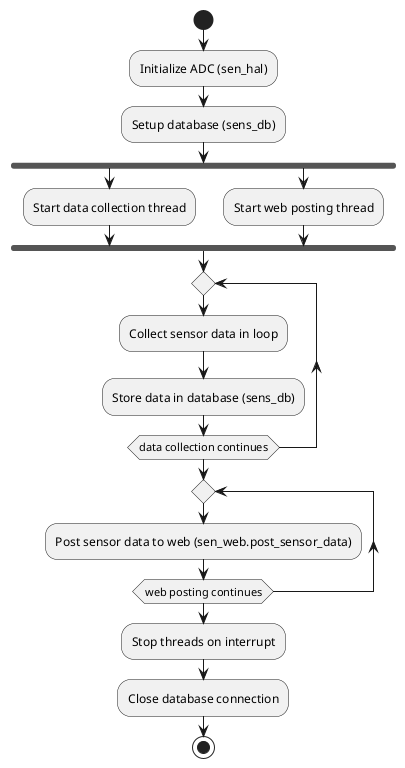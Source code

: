 @startuml
start

:Initialize ADC (sen_hal);
:Setup database (sens_db);

fork
  :Start data collection thread;
fork again
  :Start web posting thread;
end fork

repeat
  :Collect sensor data in loop;
  :Store data in database (sens_db);
repeat while (data collection continues)

repeat
  :Post sensor data to web (sen_web.post_sensor_data);
repeat while (web posting continues)

:Stop threads on interrupt;
:Close database connection;

stop
@enduml